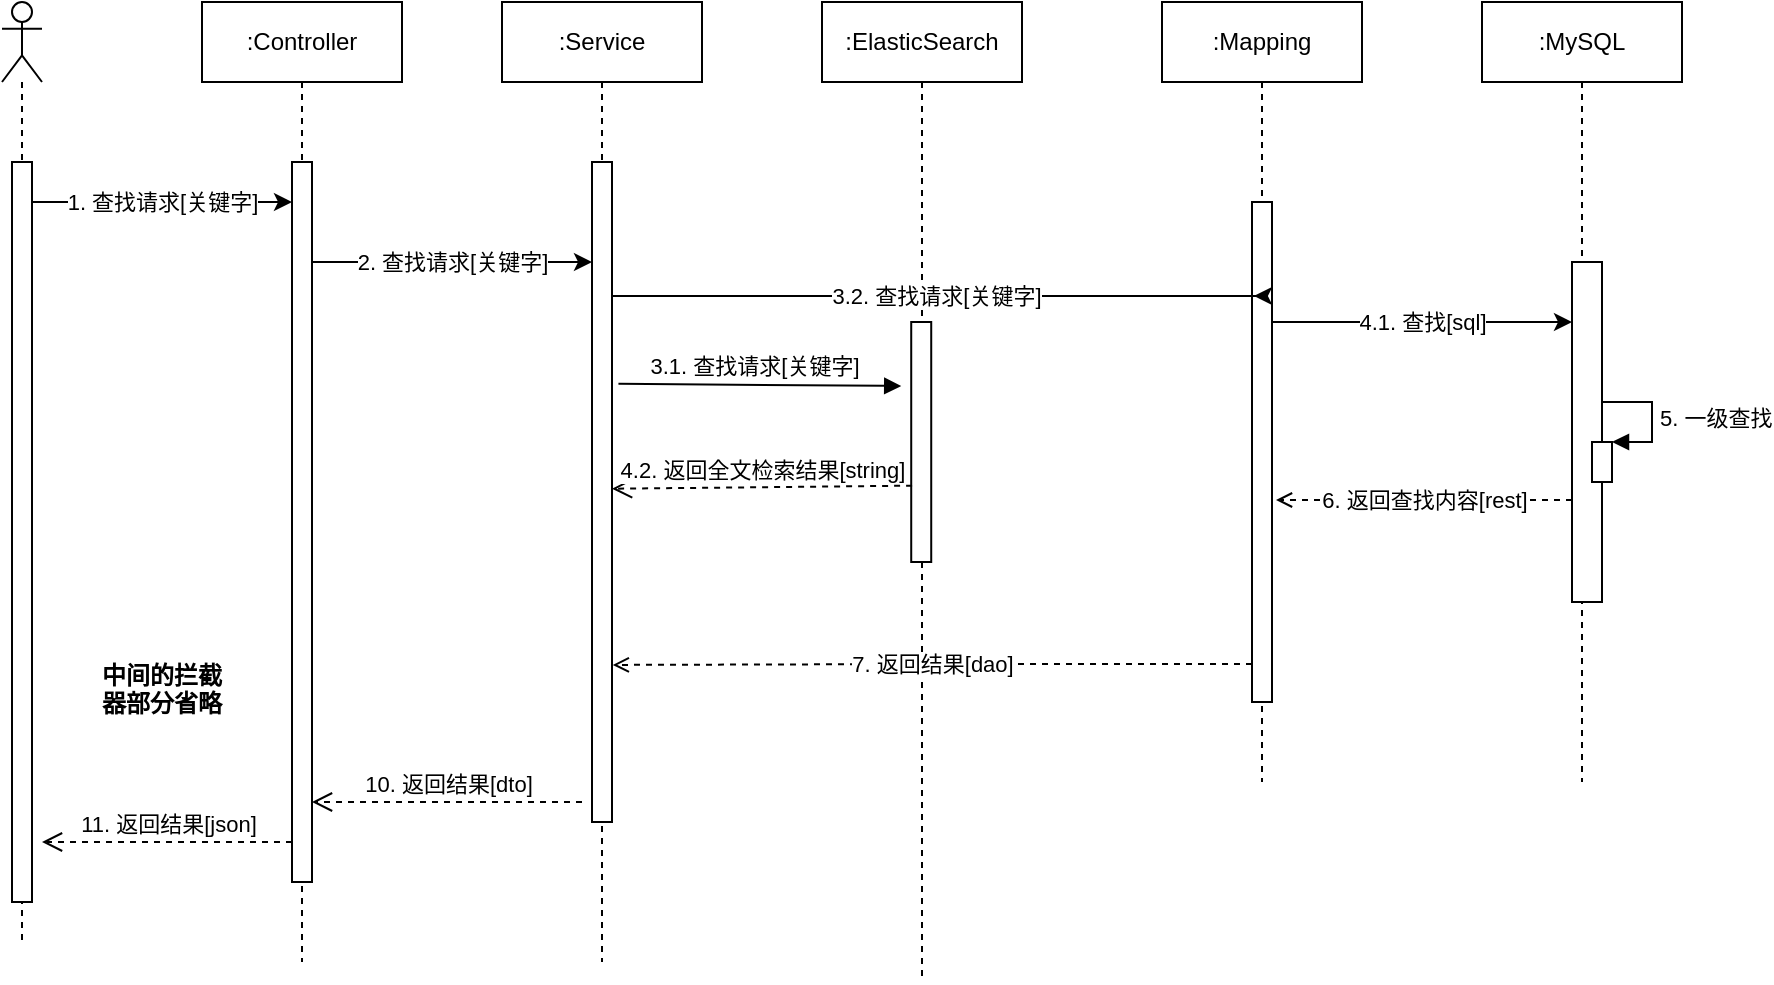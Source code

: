 <mxfile version="13.7.3" type="device"><diagram id="e9xeDoWEOsZ07ZVAAg-d" name="第 1 页"><mxGraphModel dx="1864" dy="609" grid="1" gridSize="10" guides="1" tooltips="1" connect="1" arrows="1" fold="1" page="1" pageScale="1" pageWidth="827" pageHeight="1169" math="0" shadow="0"><root><mxCell id="0"/><mxCell id="1" parent="0"/><mxCell id="OALnI3v5BDZp3dTr9Xb0-3" value="" style="shape=umlLifeline;participant=umlActor;perimeter=lifelinePerimeter;whiteSpace=wrap;html=1;container=1;collapsible=0;recursiveResize=0;verticalAlign=top;spacingTop=36;outlineConnect=0;" vertex="1" parent="1"><mxGeometry x="-20" y="70" width="20" height="470" as="geometry"/></mxCell><mxCell id="OALnI3v5BDZp3dTr9Xb0-8" value="" style="html=1;points=[];perimeter=orthogonalPerimeter;" vertex="1" parent="OALnI3v5BDZp3dTr9Xb0-3"><mxGeometry x="5" y="80" width="10" height="370" as="geometry"/></mxCell><mxCell id="OALnI3v5BDZp3dTr9Xb0-4" value=":Controller" style="shape=umlLifeline;perimeter=lifelinePerimeter;whiteSpace=wrap;html=1;container=1;collapsible=0;recursiveResize=0;outlineConnect=0;" vertex="1" parent="1"><mxGeometry x="80" y="70" width="100" height="480" as="geometry"/></mxCell><mxCell id="OALnI3v5BDZp3dTr9Xb0-9" value="" style="html=1;points=[];perimeter=orthogonalPerimeter;" vertex="1" parent="OALnI3v5BDZp3dTr9Xb0-4"><mxGeometry x="45" y="80" width="10" height="360" as="geometry"/></mxCell><mxCell id="OALnI3v5BDZp3dTr9Xb0-5" value=":Service" style="shape=umlLifeline;perimeter=lifelinePerimeter;whiteSpace=wrap;html=1;container=1;collapsible=0;recursiveResize=0;outlineConnect=0;" vertex="1" parent="1"><mxGeometry x="230" y="70" width="100" height="480" as="geometry"/></mxCell><mxCell id="OALnI3v5BDZp3dTr9Xb0-10" value="" style="html=1;points=[];perimeter=orthogonalPerimeter;" vertex="1" parent="OALnI3v5BDZp3dTr9Xb0-5"><mxGeometry x="45" y="80" width="10" height="330" as="geometry"/></mxCell><mxCell id="OALnI3v5BDZp3dTr9Xb0-6" value=":ElasticSearch" style="shape=umlLifeline;perimeter=lifelinePerimeter;whiteSpace=wrap;html=1;container=1;collapsible=0;recursiveResize=0;outlineConnect=0;" vertex="1" parent="1"><mxGeometry x="390" y="70" width="100" height="490" as="geometry"/></mxCell><mxCell id="OALnI3v5BDZp3dTr9Xb0-11" value="" style="html=1;points=[];perimeter=orthogonalPerimeter;" vertex="1" parent="OALnI3v5BDZp3dTr9Xb0-6"><mxGeometry x="44.61" y="160" width="10" height="120" as="geometry"/></mxCell><mxCell id="OALnI3v5BDZp3dTr9Xb0-7" value=":Mapping" style="shape=umlLifeline;perimeter=lifelinePerimeter;whiteSpace=wrap;html=1;container=1;collapsible=0;recursiveResize=0;outlineConnect=0;" vertex="1" parent="1"><mxGeometry x="560" y="70" width="100" height="390" as="geometry"/></mxCell><mxCell id="OALnI3v5BDZp3dTr9Xb0-12" value="" style="html=1;points=[];perimeter=orthogonalPerimeter;" vertex="1" parent="OALnI3v5BDZp3dTr9Xb0-7"><mxGeometry x="45" y="100" width="10" height="250" as="geometry"/></mxCell><mxCell id="OALnI3v5BDZp3dTr9Xb0-13" value="1. 查找请求[关键字]" style="edgeStyle=orthogonalEdgeStyle;rounded=0;orthogonalLoop=1;jettySize=auto;html=1;" edge="1" parent="1" source="OALnI3v5BDZp3dTr9Xb0-8" target="OALnI3v5BDZp3dTr9Xb0-9"><mxGeometry relative="1" as="geometry"><Array as="points"><mxPoint x="80" y="170"/><mxPoint x="80" y="170"/></Array></mxGeometry></mxCell><mxCell id="OALnI3v5BDZp3dTr9Xb0-14" value="2. 查找请求[关键字]" style="edgeStyle=orthogonalEdgeStyle;rounded=0;orthogonalLoop=1;jettySize=auto;html=1;" edge="1" parent="1" source="OALnI3v5BDZp3dTr9Xb0-9" target="OALnI3v5BDZp3dTr9Xb0-10"><mxGeometry relative="1" as="geometry"><Array as="points"><mxPoint x="230" y="200"/><mxPoint x="230" y="200"/></Array></mxGeometry></mxCell><mxCell id="OALnI3v5BDZp3dTr9Xb0-15" value="3.2. 查找请求[关键字]" style="edgeStyle=orthogonalEdgeStyle;rounded=0;orthogonalLoop=1;jettySize=auto;html=1;" edge="1" parent="1" source="OALnI3v5BDZp3dTr9Xb0-10"><mxGeometry relative="1" as="geometry"><mxPoint x="606" y="217" as="targetPoint"/><Array as="points"><mxPoint x="607" y="217"/></Array></mxGeometry></mxCell><mxCell id="OALnI3v5BDZp3dTr9Xb0-18" value="中间的拦截&#10;器部分省略" style="text;align=center;fontStyle=1;verticalAlign=middle;spacingLeft=3;spacingRight=3;strokeColor=none;rotatable=0;points=[[0,0.5],[1,0.5]];portConstraint=eastwest;" vertex="1" parent="1"><mxGeometry x="20" y="400" width="80" height="26" as="geometry"/></mxCell><mxCell id="OALnI3v5BDZp3dTr9Xb0-21" value=":MySQL" style="shape=umlLifeline;perimeter=lifelinePerimeter;whiteSpace=wrap;html=1;container=1;collapsible=0;recursiveResize=0;outlineConnect=0;" vertex="1" parent="1"><mxGeometry x="720" y="70" width="100" height="390" as="geometry"/></mxCell><mxCell id="OALnI3v5BDZp3dTr9Xb0-22" value="" style="html=1;points=[];perimeter=orthogonalPerimeter;" vertex="1" parent="OALnI3v5BDZp3dTr9Xb0-21"><mxGeometry x="45" y="130" width="15" height="170" as="geometry"/></mxCell><mxCell id="OALnI3v5BDZp3dTr9Xb0-28" value="" style="html=1;points=[];perimeter=orthogonalPerimeter;" vertex="1" parent="OALnI3v5BDZp3dTr9Xb0-21"><mxGeometry x="55" y="220" width="10" height="20" as="geometry"/></mxCell><mxCell id="OALnI3v5BDZp3dTr9Xb0-29" value="5. 一级查找" style="edgeStyle=orthogonalEdgeStyle;html=1;align=left;spacingLeft=2;endArrow=block;rounded=0;entryX=1;entryY=0;" edge="1" target="OALnI3v5BDZp3dTr9Xb0-28" parent="OALnI3v5BDZp3dTr9Xb0-21"><mxGeometry relative="1" as="geometry"><mxPoint x="60" y="200" as="sourcePoint"/><Array as="points"><mxPoint x="85" y="200"/></Array></mxGeometry></mxCell><mxCell id="OALnI3v5BDZp3dTr9Xb0-23" value="4.1. 查找[sql]" style="edgeStyle=orthogonalEdgeStyle;rounded=0;orthogonalLoop=1;jettySize=auto;html=1;" edge="1" parent="1" source="OALnI3v5BDZp3dTr9Xb0-12" target="OALnI3v5BDZp3dTr9Xb0-22"><mxGeometry relative="1" as="geometry"><Array as="points"><mxPoint x="720" y="230"/><mxPoint x="720" y="230"/></Array></mxGeometry></mxCell><mxCell id="OALnI3v5BDZp3dTr9Xb0-25" value="6. 返回查找内容[rest]" style="edgeStyle=orthogonalEdgeStyle;rounded=0;orthogonalLoop=1;jettySize=auto;html=1;dashed=1;endArrow=open;endFill=0;" edge="1" parent="1" source="OALnI3v5BDZp3dTr9Xb0-22"><mxGeometry relative="1" as="geometry"><mxPoint x="617" y="319" as="targetPoint"/><Array as="points"><mxPoint x="690" y="319"/><mxPoint x="690" y="319"/></Array></mxGeometry></mxCell><mxCell id="OALnI3v5BDZp3dTr9Xb0-31" value="7. 返回结果[dao]" style="edgeStyle=orthogonalEdgeStyle;rounded=0;orthogonalLoop=1;jettySize=auto;html=1;dashed=1;endArrow=open;endFill=0;entryX=1.039;entryY=0.762;entryDx=0;entryDy=0;entryPerimeter=0;" edge="1" parent="1" source="OALnI3v5BDZp3dTr9Xb0-12" target="OALnI3v5BDZp3dTr9Xb0-10"><mxGeometry relative="1" as="geometry"><mxPoint x="290" y="330" as="targetPoint"/><Array as="points"><mxPoint x="450" y="401"/><mxPoint x="450" y="401"/></Array></mxGeometry></mxCell><mxCell id="OALnI3v5BDZp3dTr9Xb0-32" value="3.1. 查找请求[关键字]" style="html=1;verticalAlign=bottom;endArrow=block;exitX=1.361;exitY=0.73;exitDx=0;exitDy=0;exitPerimeter=0;" edge="1" parent="1"><mxGeometry x="-0.04" width="80" relative="1" as="geometry"><mxPoint x="288.22" y="260.9" as="sourcePoint"/><mxPoint x="429.61" y="262" as="targetPoint"/><mxPoint as="offset"/></mxGeometry></mxCell><mxCell id="OALnI3v5BDZp3dTr9Xb0-33" value="4.2. 返回全文检索结果[string]" style="html=1;verticalAlign=bottom;endArrow=open;dashed=1;endSize=8;exitX=0.044;exitY=0.682;exitDx=0;exitDy=0;exitPerimeter=0;entryX=1.039;entryY=0.889;entryDx=0;entryDy=0;entryPerimeter=0;" edge="1" parent="1" source="OALnI3v5BDZp3dTr9Xb0-11"><mxGeometry relative="1" as="geometry"><mxPoint x="429.61" y="310" as="sourcePoint"/><mxPoint x="285.0" y="313.37" as="targetPoint"/></mxGeometry></mxCell><mxCell id="OALnI3v5BDZp3dTr9Xb0-34" value="10. 返回结果[dto]" style="html=1;verticalAlign=bottom;endArrow=open;dashed=1;endSize=8;" edge="1" parent="1" target="OALnI3v5BDZp3dTr9Xb0-9"><mxGeometry relative="1" as="geometry"><mxPoint x="270" y="470" as="sourcePoint"/><mxPoint x="200" y="470" as="targetPoint"/></mxGeometry></mxCell><mxCell id="OALnI3v5BDZp3dTr9Xb0-35" value="11. 返回结果[json]" style="html=1;verticalAlign=bottom;endArrow=open;dashed=1;endSize=8;" edge="1" parent="1"><mxGeometry relative="1" as="geometry"><mxPoint x="125" y="490" as="sourcePoint"/><mxPoint y="490" as="targetPoint"/></mxGeometry></mxCell></root></mxGraphModel></diagram></mxfile>